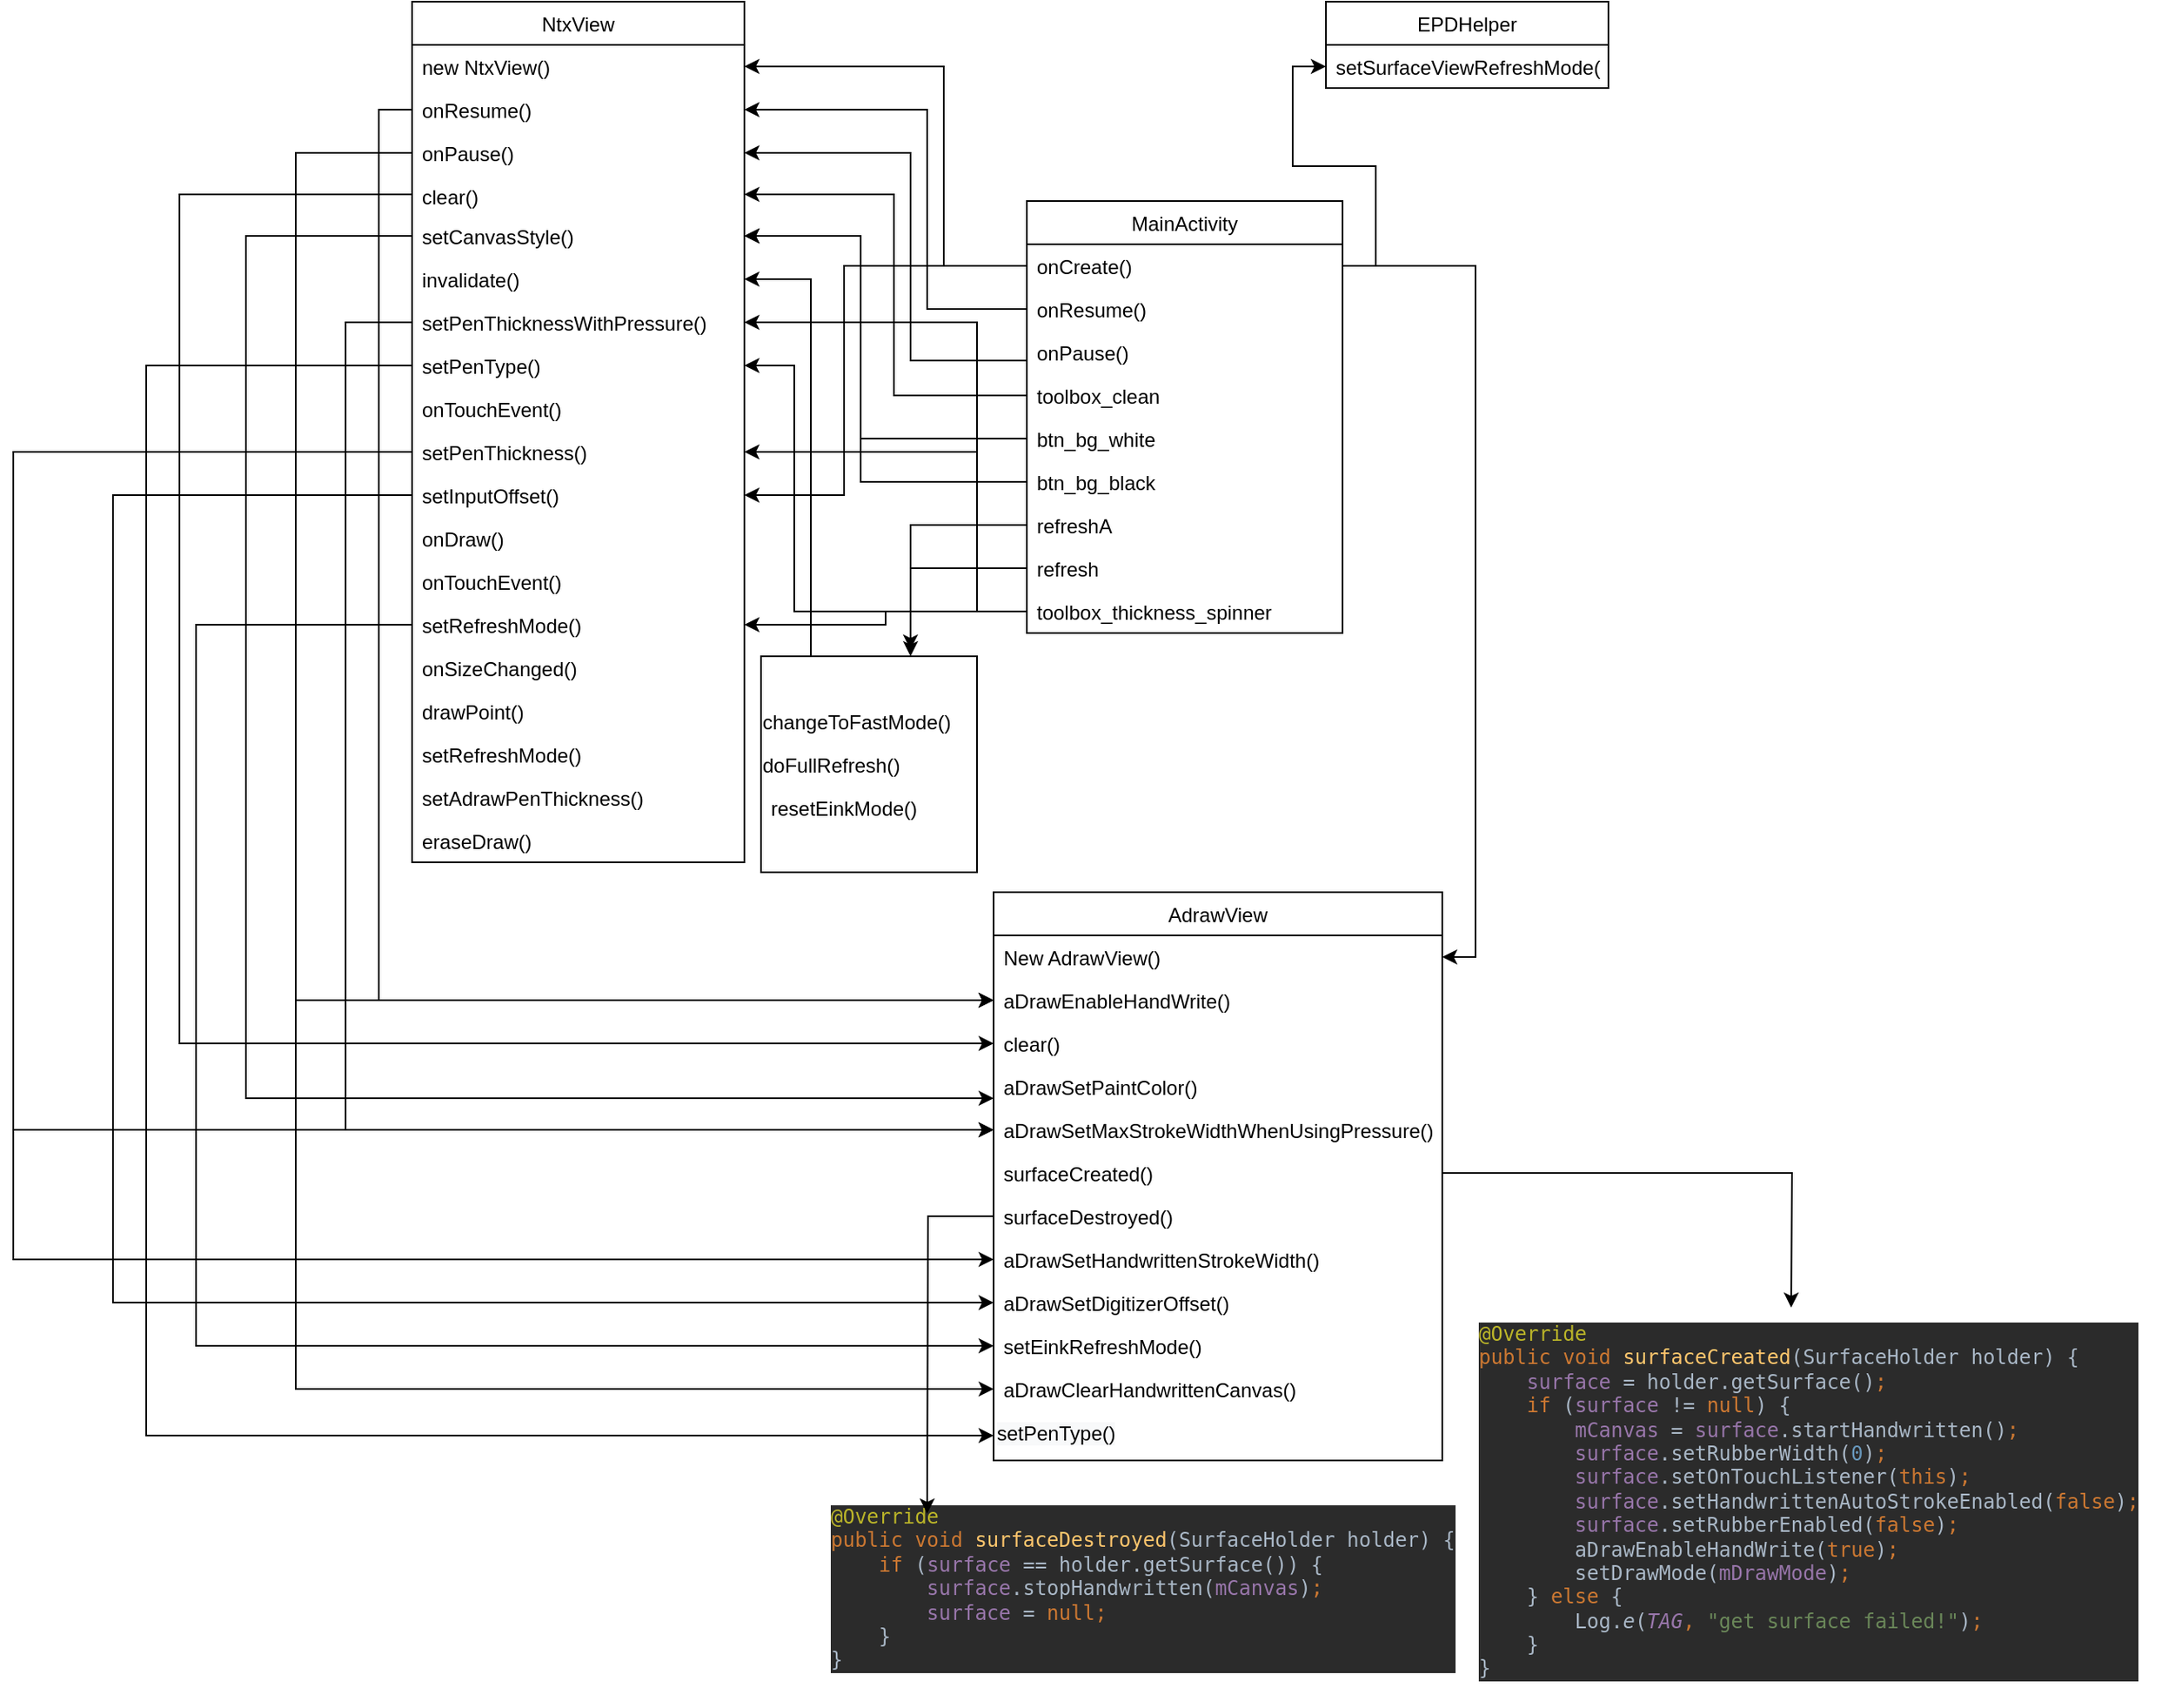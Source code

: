 <mxfile version="13.5.7" type="github">
  <diagram id="ZHRWR_MGgW2aG5GeDrdy" name="Page-1">
    <mxGraphModel dx="2184" dy="807" grid="1" gridSize="10" guides="1" tooltips="1" connect="1" arrows="1" fold="1" page="1" pageScale="1" pageWidth="827" pageHeight="1169" math="0" shadow="0">
      <root>
        <mxCell id="0" />
        <mxCell id="1" parent="0" />
        <mxCell id="frWZuWGFdP0lw19Dj3BN-18" style="edgeStyle=orthogonalEdgeStyle;rounded=0;orthogonalLoop=1;jettySize=auto;html=1;exitX=1;exitY=0.5;exitDx=0;exitDy=0;entryX=0;entryY=0.5;entryDx=0;entryDy=0;" parent="1" source="frWZuWGFdP0lw19Dj3BN-2" target="frWZuWGFdP0lw19Dj3BN-14" edge="1">
          <mxGeometry relative="1" as="geometry" />
        </mxCell>
        <mxCell id="frWZuWGFdP0lw19Dj3BN-24" style="edgeStyle=orthogonalEdgeStyle;rounded=0;orthogonalLoop=1;jettySize=auto;html=1;exitX=0;exitY=0.5;exitDx=0;exitDy=0;" parent="1" source="frWZuWGFdP0lw19Dj3BN-11" target="frWZuWGFdP0lw19Dj3BN-7" edge="1">
          <mxGeometry relative="1" as="geometry" />
        </mxCell>
        <mxCell id="frWZuWGFdP0lw19Dj3BN-44" style="edgeStyle=orthogonalEdgeStyle;rounded=0;orthogonalLoop=1;jettySize=auto;html=1;exitX=0;exitY=0.5;exitDx=0;exitDy=0;entryX=1;entryY=0.5;entryDx=0;entryDy=0;" parent="1" source="frWZuWGFdP0lw19Dj3BN-2" target="frWZuWGFdP0lw19Dj3BN-41" edge="1">
          <mxGeometry relative="1" as="geometry">
            <mxPoint x="340" y="250" as="targetPoint" />
            <Array as="points">
              <mxPoint x="360" y="359" />
              <mxPoint x="360" y="239" />
            </Array>
          </mxGeometry>
        </mxCell>
        <mxCell id="frWZuWGFdP0lw19Dj3BN-46" style="edgeStyle=orthogonalEdgeStyle;rounded=0;orthogonalLoop=1;jettySize=auto;html=1;exitX=0;exitY=0.5;exitDx=0;exitDy=0;entryX=1;entryY=0.5;entryDx=0;entryDy=0;" parent="1" source="frWZuWGFdP0lw19Dj3BN-49" target="frWZuWGFdP0lw19Dj3BN-40" edge="1">
          <mxGeometry relative="1" as="geometry">
            <mxPoint x="360" y="442" as="sourcePoint" />
            <Array as="points">
              <mxPoint x="410" y="416" />
              <mxPoint x="340" y="416" />
              <mxPoint x="340" y="291" />
            </Array>
          </mxGeometry>
        </mxCell>
        <mxCell id="frWZuWGFdP0lw19Dj3BN-51" style="edgeStyle=orthogonalEdgeStyle;rounded=0;orthogonalLoop=1;jettySize=auto;html=1;entryX=1;entryY=0.5;entryDx=0;entryDy=0;" parent="1" source="frWZuWGFdP0lw19Dj3BN-48" target="frWZuWGFdP0lw19Dj3BN-11" edge="1">
          <mxGeometry relative="1" as="geometry">
            <Array as="points">
              <mxPoint x="350" y="385" />
              <mxPoint x="350" y="265" />
            </Array>
          </mxGeometry>
        </mxCell>
        <mxCell id="frWZuWGFdP0lw19Dj3BN-60" value="changeToFastMode()" style="text;strokeColor=none;fillColor=none;align=left;verticalAlign=top;spacingLeft=4;spacingRight=4;overflow=hidden;rotatable=0;points=[[0,0.5],[1,0.5]];portConstraint=eastwest;" parent="1" vertex="1">
          <mxGeometry x="245" y="620" width="140" height="26" as="geometry" />
        </mxCell>
        <mxCell id="frWZuWGFdP0lw19Dj3BN-1" value="MainActivity" style="swimlane;fontStyle=0;childLayout=stackLayout;horizontal=1;startSize=26;fillColor=none;horizontalStack=0;resizeParent=1;resizeParentMax=0;resizeLast=0;collapsible=1;marginBottom=0;" parent="1" vertex="1">
          <mxGeometry x="410" y="320" width="190" height="260" as="geometry" />
        </mxCell>
        <mxCell id="frWZuWGFdP0lw19Dj3BN-2" value="onCreate()" style="text;strokeColor=none;fillColor=none;align=left;verticalAlign=top;spacingLeft=4;spacingRight=4;overflow=hidden;rotatable=0;points=[[0,0.5],[1,0.5]];portConstraint=eastwest;" parent="frWZuWGFdP0lw19Dj3BN-1" vertex="1">
          <mxGeometry y="26" width="190" height="26" as="geometry" />
        </mxCell>
        <mxCell id="frWZuWGFdP0lw19Dj3BN-48" value="onResume()" style="text;strokeColor=none;fillColor=none;align=left;verticalAlign=top;spacingLeft=4;spacingRight=4;overflow=hidden;rotatable=0;points=[[0,0.5],[1,0.5]];portConstraint=eastwest;" parent="frWZuWGFdP0lw19Dj3BN-1" vertex="1">
          <mxGeometry y="52" width="190" height="26" as="geometry" />
        </mxCell>
        <mxCell id="frWZuWGFdP0lw19Dj3BN-49" value="onPause()" style="text;strokeColor=none;fillColor=none;align=left;verticalAlign=top;spacingLeft=4;spacingRight=4;overflow=hidden;rotatable=0;points=[[0,0.5],[1,0.5]];portConstraint=eastwest;" parent="frWZuWGFdP0lw19Dj3BN-1" vertex="1">
          <mxGeometry y="78" width="190" height="26" as="geometry" />
        </mxCell>
        <mxCell id="frWZuWGFdP0lw19Dj3BN-50" value="toolbox_clean" style="text;strokeColor=none;fillColor=none;align=left;verticalAlign=top;spacingLeft=4;spacingRight=4;overflow=hidden;rotatable=0;points=[[0,0.5],[1,0.5]];portConstraint=eastwest;" parent="frWZuWGFdP0lw19Dj3BN-1" vertex="1">
          <mxGeometry y="104" width="190" height="26" as="geometry" />
        </mxCell>
        <mxCell id="frWZuWGFdP0lw19Dj3BN-55" value="btn_bg_white" style="text;strokeColor=none;fillColor=none;align=left;verticalAlign=top;spacingLeft=4;spacingRight=4;overflow=hidden;rotatable=0;points=[[0,0.5],[1,0.5]];portConstraint=eastwest;" parent="frWZuWGFdP0lw19Dj3BN-1" vertex="1">
          <mxGeometry y="130" width="190" height="26" as="geometry" />
        </mxCell>
        <mxCell id="frWZuWGFdP0lw19Dj3BN-43" value="btn_bg_black" style="text;strokeColor=none;fillColor=none;align=left;verticalAlign=top;spacingLeft=4;spacingRight=4;overflow=hidden;rotatable=0;points=[[0,0.5],[1,0.5]];portConstraint=eastwest;" parent="frWZuWGFdP0lw19Dj3BN-1" vertex="1">
          <mxGeometry y="156" width="190" height="26" as="geometry" />
        </mxCell>
        <mxCell id="frWZuWGFdP0lw19Dj3BN-56" value="refreshA" style="text;strokeColor=none;fillColor=none;align=left;verticalAlign=top;spacingLeft=4;spacingRight=4;overflow=hidden;rotatable=0;points=[[0,0.5],[1,0.5]];portConstraint=eastwest;" parent="frWZuWGFdP0lw19Dj3BN-1" vertex="1">
          <mxGeometry y="182" width="190" height="26" as="geometry" />
        </mxCell>
        <mxCell id="frWZuWGFdP0lw19Dj3BN-59" value="refresh" style="text;strokeColor=none;fillColor=none;align=left;verticalAlign=top;spacingLeft=4;spacingRight=4;overflow=hidden;rotatable=0;points=[[0,0.5],[1,0.5]];portConstraint=eastwest;" parent="frWZuWGFdP0lw19Dj3BN-1" vertex="1">
          <mxGeometry y="208" width="190" height="26" as="geometry" />
        </mxCell>
        <mxCell id="frWZuWGFdP0lw19Dj3BN-94" value="toolbox_thickness_spinner" style="text;strokeColor=none;fillColor=none;align=left;verticalAlign=top;spacingLeft=4;spacingRight=4;overflow=hidden;rotatable=0;points=[[0,0.5],[1,0.5]];portConstraint=eastwest;" parent="frWZuWGFdP0lw19Dj3BN-1" vertex="1">
          <mxGeometry y="234" width="190" height="26" as="geometry" />
        </mxCell>
        <mxCell id="frWZuWGFdP0lw19Dj3BN-13" value="EPDHelper" style="swimlane;fontStyle=0;childLayout=stackLayout;horizontal=1;startSize=26;fillColor=none;horizontalStack=0;resizeParent=1;resizeParentMax=0;resizeLast=0;collapsible=1;marginBottom=0;" parent="1" vertex="1">
          <mxGeometry x="590" y="200" width="170" height="52" as="geometry" />
        </mxCell>
        <mxCell id="frWZuWGFdP0lw19Dj3BN-14" value="setSurfaceViewRefreshMode()" style="text;strokeColor=none;fillColor=none;align=left;verticalAlign=top;spacingLeft=4;spacingRight=4;overflow=hidden;rotatable=0;points=[[0,0.5],[1,0.5]];portConstraint=eastwest;" parent="frWZuWGFdP0lw19Dj3BN-13" vertex="1">
          <mxGeometry y="26" width="170" height="26" as="geometry" />
        </mxCell>
        <mxCell id="frWZuWGFdP0lw19Dj3BN-64" style="edgeStyle=orthogonalEdgeStyle;rounded=0;orthogonalLoop=1;jettySize=auto;html=1;entryX=1;entryY=0.5;entryDx=0;entryDy=0;" parent="1" source="frWZuWGFdP0lw19Dj3BN-50" target="frWZuWGFdP0lw19Dj3BN-45" edge="1">
          <mxGeometry relative="1" as="geometry">
            <Array as="points">
              <mxPoint x="330" y="437" />
              <mxPoint x="330" y="316" />
            </Array>
          </mxGeometry>
        </mxCell>
        <mxCell id="frWZuWGFdP0lw19Dj3BN-65" style="edgeStyle=orthogonalEdgeStyle;rounded=0;orthogonalLoop=1;jettySize=auto;html=1;entryX=1;entryY=0.5;entryDx=0;entryDy=0;" parent="1" source="frWZuWGFdP0lw19Dj3BN-55" target="frWZuWGFdP0lw19Dj3BN-42" edge="1">
          <mxGeometry relative="1" as="geometry">
            <Array as="points">
              <mxPoint x="310" y="463" />
              <mxPoint x="310" y="341" />
            </Array>
          </mxGeometry>
        </mxCell>
        <mxCell id="frWZuWGFdP0lw19Dj3BN-67" style="edgeStyle=orthogonalEdgeStyle;rounded=0;orthogonalLoop=1;jettySize=auto;html=1;entryX=1;entryY=0.5;entryDx=0;entryDy=0;" parent="1" source="frWZuWGFdP0lw19Dj3BN-43" target="frWZuWGFdP0lw19Dj3BN-42" edge="1">
          <mxGeometry relative="1" as="geometry">
            <Array as="points">
              <mxPoint x="310" y="489" />
              <mxPoint x="310" y="341" />
            </Array>
          </mxGeometry>
        </mxCell>
        <mxCell id="frWZuWGFdP0lw19Dj3BN-5" value="AdrawView" style="swimlane;fontStyle=0;childLayout=stackLayout;horizontal=1;startSize=26;fillColor=none;horizontalStack=0;resizeParent=1;resizeParentMax=0;resizeLast=0;collapsible=1;marginBottom=0;" parent="1" vertex="1">
          <mxGeometry x="390" y="736" width="270" height="342" as="geometry" />
        </mxCell>
        <mxCell id="frWZuWGFdP0lw19Dj3BN-6" value="New AdrawView()" style="text;strokeColor=none;fillColor=none;align=left;verticalAlign=top;spacingLeft=4;spacingRight=4;overflow=hidden;rotatable=0;points=[[0,0.5],[1,0.5]];portConstraint=eastwest;" parent="frWZuWGFdP0lw19Dj3BN-5" vertex="1">
          <mxGeometry y="26" width="270" height="26" as="geometry" />
        </mxCell>
        <mxCell id="frWZuWGFdP0lw19Dj3BN-7" value="aDrawEnableHandWrite()" style="text;strokeColor=none;fillColor=none;align=left;verticalAlign=top;spacingLeft=4;spacingRight=4;overflow=hidden;rotatable=0;points=[[0,0.5],[1,0.5]];portConstraint=eastwest;" parent="frWZuWGFdP0lw19Dj3BN-5" vertex="1">
          <mxGeometry y="52" width="270" height="26" as="geometry" />
        </mxCell>
        <mxCell id="frWZuWGFdP0lw19Dj3BN-53" value="clear()" style="text;strokeColor=none;fillColor=none;align=left;verticalAlign=top;spacingLeft=4;spacingRight=4;overflow=hidden;rotatable=0;points=[[0,0.5],[1,0.5]];portConstraint=eastwest;" parent="frWZuWGFdP0lw19Dj3BN-5" vertex="1">
          <mxGeometry y="78" width="270" height="26" as="geometry" />
        </mxCell>
        <mxCell id="frWZuWGFdP0lw19Dj3BN-57" value="aDrawSetPaintColor()" style="text;strokeColor=none;fillColor=none;align=left;verticalAlign=top;spacingLeft=4;spacingRight=4;overflow=hidden;rotatable=0;points=[[0,0.5],[1,0.5]];portConstraint=eastwest;" parent="frWZuWGFdP0lw19Dj3BN-5" vertex="1">
          <mxGeometry y="104" width="270" height="26" as="geometry" />
        </mxCell>
        <mxCell id="frWZuWGFdP0lw19Dj3BN-73" value="aDrawSetMaxStrokeWidthWhenUsingPressure()" style="text;strokeColor=none;fillColor=none;align=left;verticalAlign=top;spacingLeft=4;spacingRight=4;overflow=hidden;rotatable=0;points=[[0,0.5],[1,0.5]];portConstraint=eastwest;" parent="frWZuWGFdP0lw19Dj3BN-5" vertex="1">
          <mxGeometry y="130" width="270" height="26" as="geometry" />
        </mxCell>
        <mxCell id="frWZuWGFdP0lw19Dj3BN-97" value="surfaceCreated()" style="text;strokeColor=none;fillColor=none;align=left;verticalAlign=top;spacingLeft=4;spacingRight=4;overflow=hidden;rotatable=0;points=[[0,0.5],[1,0.5]];portConstraint=eastwest;" parent="frWZuWGFdP0lw19Dj3BN-5" vertex="1">
          <mxGeometry y="156" width="270" height="26" as="geometry" />
        </mxCell>
        <mxCell id="frWZuWGFdP0lw19Dj3BN-96" value="surfaceDestroyed()" style="text;strokeColor=none;fillColor=none;align=left;verticalAlign=top;spacingLeft=4;spacingRight=4;overflow=hidden;rotatable=0;points=[[0,0.5],[1,0.5]];portConstraint=eastwest;" parent="frWZuWGFdP0lw19Dj3BN-5" vertex="1">
          <mxGeometry y="182" width="270" height="26" as="geometry" />
        </mxCell>
        <mxCell id="frWZuWGFdP0lw19Dj3BN-93" value="aDrawSetHandwrittenStrokeWidth()" style="text;strokeColor=none;fillColor=none;align=left;verticalAlign=top;spacingLeft=4;spacingRight=4;overflow=hidden;rotatable=0;points=[[0,0.5],[1,0.5]];portConstraint=eastwest;" parent="frWZuWGFdP0lw19Dj3BN-5" vertex="1">
          <mxGeometry y="208" width="270" height="26" as="geometry" />
        </mxCell>
        <mxCell id="frWZuWGFdP0lw19Dj3BN-123" value="aDrawSetDigitizerOffset()" style="text;strokeColor=none;fillColor=none;align=left;verticalAlign=top;spacingLeft=4;spacingRight=4;overflow=hidden;rotatable=0;points=[[0,0.5],[1,0.5]];portConstraint=eastwest;" parent="frWZuWGFdP0lw19Dj3BN-5" vertex="1">
          <mxGeometry y="234" width="270" height="26" as="geometry" />
        </mxCell>
        <mxCell id="frWZuWGFdP0lw19Dj3BN-116" value="setEinkRefreshMode()" style="text;strokeColor=none;fillColor=none;align=left;verticalAlign=top;spacingLeft=4;spacingRight=4;overflow=hidden;rotatable=0;points=[[0,0.5],[1,0.5]];portConstraint=eastwest;" parent="frWZuWGFdP0lw19Dj3BN-5" vertex="1">
          <mxGeometry y="260" width="270" height="26" as="geometry" />
        </mxCell>
        <mxCell id="frWZuWGFdP0lw19Dj3BN-122" value="aDrawClearHandwrittenCanvas()" style="text;strokeColor=none;fillColor=none;align=left;verticalAlign=top;spacingLeft=4;spacingRight=4;overflow=hidden;rotatable=0;points=[[0,0.5],[1,0.5]];portConstraint=eastwest;" parent="frWZuWGFdP0lw19Dj3BN-5" vertex="1">
          <mxGeometry y="286" width="270" height="26" as="geometry" />
        </mxCell>
        <mxCell id="frWZuWGFdP0lw19Dj3BN-141" value="&lt;meta charset=&quot;utf-8&quot;&gt;&lt;span style=&quot;color: rgb(0, 0, 0); font-family: helvetica; font-size: 12px; font-style: normal; font-weight: 400; letter-spacing: normal; text-align: left; text-indent: 0px; text-transform: none; word-spacing: 0px; background-color: rgb(248, 249, 250); display: inline; float: none;&quot;&gt;setPenType()&lt;/span&gt;" style="text;whiteSpace=wrap;html=1;" parent="frWZuWGFdP0lw19Dj3BN-5" vertex="1">
          <mxGeometry y="312" width="270" height="30" as="geometry" />
        </mxCell>
        <mxCell id="frWZuWGFdP0lw19Dj3BN-133" style="edgeStyle=orthogonalEdgeStyle;rounded=0;orthogonalLoop=1;jettySize=auto;html=1;entryX=1;entryY=0.5;entryDx=0;entryDy=0;" parent="1" source="frWZuWGFdP0lw19Dj3BN-82" target="frWZuWGFdP0lw19Dj3BN-77" edge="1">
          <mxGeometry relative="1" as="geometry">
            <Array as="points">
              <mxPoint x="280" y="367" />
            </Array>
          </mxGeometry>
        </mxCell>
        <mxCell id="frWZuWGFdP0lw19Dj3BN-82" value="" style="whiteSpace=wrap;html=1;aspect=fixed;fillColor=none;gradientColor=none;align=left;" parent="1" vertex="1">
          <mxGeometry x="250" y="594" width="130" height="130" as="geometry" />
        </mxCell>
        <mxCell id="frWZuWGFdP0lw19Dj3BN-78" value="doFullRefresh()" style="text;strokeColor=none;fillColor=none;align=left;verticalAlign=top;spacingLeft=4;spacingRight=4;overflow=hidden;rotatable=0;points=[[0,0.5],[1,0.5]];portConstraint=eastwest;" parent="1" vertex="1">
          <mxGeometry x="245" y="646" width="190" height="26" as="geometry" />
        </mxCell>
        <mxCell id="frWZuWGFdP0lw19Dj3BN-76" value="resetEinkMode()" style="text;strokeColor=none;fillColor=none;align=left;verticalAlign=top;spacingLeft=4;spacingRight=4;overflow=hidden;rotatable=0;points=[[0,0.5],[1,0.5]];portConstraint=eastwest;" parent="1" vertex="1">
          <mxGeometry x="250" y="672" width="190" height="26" as="geometry" />
        </mxCell>
        <mxCell id="frWZuWGFdP0lw19Dj3BN-83" style="edgeStyle=orthogonalEdgeStyle;rounded=0;orthogonalLoop=1;jettySize=auto;html=1;" parent="1" source="frWZuWGFdP0lw19Dj3BN-56" target="frWZuWGFdP0lw19Dj3BN-82" edge="1">
          <mxGeometry relative="1" as="geometry">
            <Array as="points">
              <mxPoint x="340" y="515" />
            </Array>
          </mxGeometry>
        </mxCell>
        <mxCell id="frWZuWGFdP0lw19Dj3BN-98" style="edgeStyle=orthogonalEdgeStyle;rounded=0;orthogonalLoop=1;jettySize=auto;html=1;" parent="1" source="frWZuWGFdP0lw19Dj3BN-75" target="frWZuWGFdP0lw19Dj3BN-73" edge="1">
          <mxGeometry relative="1" as="geometry">
            <Array as="points">
              <mxPoint y="393" />
              <mxPoint y="879" />
            </Array>
          </mxGeometry>
        </mxCell>
        <mxCell id="frWZuWGFdP0lw19Dj3BN-102" style="edgeStyle=orthogonalEdgeStyle;rounded=0;orthogonalLoop=1;jettySize=auto;html=1;" parent="1" source="frWZuWGFdP0lw19Dj3BN-97" edge="1">
          <mxGeometry relative="1" as="geometry">
            <mxPoint x="870" y="986" as="targetPoint" />
          </mxGeometry>
        </mxCell>
        <mxCell id="frWZuWGFdP0lw19Dj3BN-9" value="NtxView" style="swimlane;fontStyle=0;childLayout=stackLayout;horizontal=1;startSize=26;fillColor=none;horizontalStack=0;resizeParent=1;resizeParentMax=0;resizeLast=0;collapsible=1;marginBottom=0;" parent="1" vertex="1">
          <mxGeometry x="40" y="200" width="200" height="518" as="geometry" />
        </mxCell>
        <mxCell id="frWZuWGFdP0lw19Dj3BN-41" value="new NtxView()" style="text;strokeColor=none;fillColor=none;align=left;verticalAlign=top;spacingLeft=4;spacingRight=4;overflow=hidden;rotatable=0;points=[[0,0.5],[1,0.5]];portConstraint=eastwest;" parent="frWZuWGFdP0lw19Dj3BN-9" vertex="1">
          <mxGeometry y="26" width="200" height="26" as="geometry" />
        </mxCell>
        <mxCell id="frWZuWGFdP0lw19Dj3BN-11" value="onResume()" style="text;strokeColor=none;fillColor=none;align=left;verticalAlign=top;spacingLeft=4;spacingRight=4;overflow=hidden;rotatable=0;points=[[0,0.5],[1,0.5]];portConstraint=eastwest;" parent="frWZuWGFdP0lw19Dj3BN-9" vertex="1">
          <mxGeometry y="52" width="200" height="26" as="geometry" />
        </mxCell>
        <mxCell id="frWZuWGFdP0lw19Dj3BN-40" value="onPause()" style="text;strokeColor=none;fillColor=none;align=left;verticalAlign=top;spacingLeft=4;spacingRight=4;overflow=hidden;rotatable=0;points=[[0,0.5],[1,0.5]];portConstraint=eastwest;" parent="frWZuWGFdP0lw19Dj3BN-9" vertex="1">
          <mxGeometry y="78" width="200" height="26" as="geometry" />
        </mxCell>
        <mxCell id="frWZuWGFdP0lw19Dj3BN-45" value="clear()" style="text;strokeColor=none;fillColor=none;align=left;verticalAlign=top;spacingLeft=4;spacingRight=4;overflow=hidden;rotatable=0;points=[[0,0.5],[1,0.5]];portConstraint=eastwest;" parent="frWZuWGFdP0lw19Dj3BN-9" vertex="1">
          <mxGeometry y="104" width="200" height="24" as="geometry" />
        </mxCell>
        <mxCell id="frWZuWGFdP0lw19Dj3BN-42" value="setCanvasStyle()" style="text;strokeColor=none;fillColor=none;align=left;verticalAlign=top;spacingLeft=4;spacingRight=4;overflow=hidden;rotatable=0;points=[[0,0.5],[1,0.5]];portConstraint=eastwest;" parent="frWZuWGFdP0lw19Dj3BN-9" vertex="1">
          <mxGeometry y="128" width="200" height="26" as="geometry" />
        </mxCell>
        <mxCell id="frWZuWGFdP0lw19Dj3BN-77" value="invalidate()" style="text;strokeColor=none;fillColor=none;align=left;verticalAlign=top;spacingLeft=4;spacingRight=4;overflow=hidden;rotatable=0;points=[[0,0.5],[1,0.5]];portConstraint=eastwest;" parent="frWZuWGFdP0lw19Dj3BN-9" vertex="1">
          <mxGeometry y="154" width="200" height="26" as="geometry" />
        </mxCell>
        <mxCell id="frWZuWGFdP0lw19Dj3BN-75" value="setPenThicknessWithPressure()" style="text;strokeColor=none;fillColor=none;align=left;verticalAlign=top;spacingLeft=4;spacingRight=4;overflow=hidden;rotatable=0;points=[[0,0.5],[1,0.5]];portConstraint=eastwest;" parent="frWZuWGFdP0lw19Dj3BN-9" vertex="1">
          <mxGeometry y="180" width="200" height="26" as="geometry" />
        </mxCell>
        <mxCell id="frWZuWGFdP0lw19Dj3BN-95" value="setPenType()" style="text;strokeColor=none;fillColor=none;align=left;verticalAlign=top;spacingLeft=4;spacingRight=4;overflow=hidden;rotatable=0;points=[[0,0.5],[1,0.5]];portConstraint=eastwest;" parent="frWZuWGFdP0lw19Dj3BN-9" vertex="1">
          <mxGeometry y="206" width="200" height="26" as="geometry" />
        </mxCell>
        <mxCell id="frWZuWGFdP0lw19Dj3BN-91" value="onTouchEvent()" style="text;strokeColor=none;fillColor=none;align=left;verticalAlign=top;spacingLeft=4;spacingRight=4;overflow=hidden;rotatable=0;points=[[0,0.5],[1,0.5]];portConstraint=eastwest;" parent="frWZuWGFdP0lw19Dj3BN-9" vertex="1">
          <mxGeometry y="232" width="200" height="26" as="geometry" />
        </mxCell>
        <mxCell id="frWZuWGFdP0lw19Dj3BN-90" value="setPenThickness()" style="text;strokeColor=none;fillColor=none;align=left;verticalAlign=top;spacingLeft=4;spacingRight=4;overflow=hidden;rotatable=0;points=[[0,0.5],[1,0.5]];portConstraint=eastwest;" parent="frWZuWGFdP0lw19Dj3BN-9" vertex="1">
          <mxGeometry y="258" width="200" height="26" as="geometry" />
        </mxCell>
        <mxCell id="frWZuWGFdP0lw19Dj3BN-117" value="setInputOffset()" style="text;strokeColor=none;fillColor=none;align=left;verticalAlign=top;spacingLeft=4;spacingRight=4;overflow=hidden;rotatable=0;points=[[0,0.5],[1,0.5]];portConstraint=eastwest;" parent="frWZuWGFdP0lw19Dj3BN-9" vertex="1">
          <mxGeometry y="284" width="200" height="26" as="geometry" />
        </mxCell>
        <mxCell id="frWZuWGFdP0lw19Dj3BN-125" value="onDraw()" style="text;strokeColor=none;fillColor=none;align=left;verticalAlign=top;spacingLeft=4;spacingRight=4;overflow=hidden;rotatable=0;points=[[0,0.5],[1,0.5]];portConstraint=eastwest;" parent="frWZuWGFdP0lw19Dj3BN-9" vertex="1">
          <mxGeometry y="310" width="200" height="26" as="geometry" />
        </mxCell>
        <mxCell id="frWZuWGFdP0lw19Dj3BN-115" value="onTouchEvent()" style="text;strokeColor=none;fillColor=none;align=left;verticalAlign=top;spacingLeft=4;spacingRight=4;overflow=hidden;rotatable=0;points=[[0,0.5],[1,0.5]];portConstraint=eastwest;" parent="frWZuWGFdP0lw19Dj3BN-9" vertex="1">
          <mxGeometry y="336" width="200" height="26" as="geometry" />
        </mxCell>
        <mxCell id="frWZuWGFdP0lw19Dj3BN-114" value="setRefreshMode()" style="text;strokeColor=none;fillColor=none;align=left;verticalAlign=top;spacingLeft=4;spacingRight=4;overflow=hidden;rotatable=0;points=[[0,0.5],[1,0.5]];portConstraint=eastwest;" parent="frWZuWGFdP0lw19Dj3BN-9" vertex="1">
          <mxGeometry y="362" width="200" height="26" as="geometry" />
        </mxCell>
        <mxCell id="frWZuWGFdP0lw19Dj3BN-89" value="onSizeChanged()" style="text;strokeColor=none;fillColor=none;align=left;verticalAlign=top;spacingLeft=4;spacingRight=4;overflow=hidden;rotatable=0;points=[[0,0.5],[1,0.5]];portConstraint=eastwest;" parent="frWZuWGFdP0lw19Dj3BN-9" vertex="1">
          <mxGeometry y="388" width="200" height="26" as="geometry" />
        </mxCell>
        <mxCell id="frWZuWGFdP0lw19Dj3BN-118" value="drawPoint()" style="text;strokeColor=none;fillColor=none;align=left;verticalAlign=top;spacingLeft=4;spacingRight=4;overflow=hidden;rotatable=0;points=[[0,0.5],[1,0.5]];portConstraint=eastwest;" parent="frWZuWGFdP0lw19Dj3BN-9" vertex="1">
          <mxGeometry y="414" width="200" height="26" as="geometry" />
        </mxCell>
        <mxCell id="frWZuWGFdP0lw19Dj3BN-120" value="setRefreshMode()" style="text;strokeColor=none;fillColor=none;align=left;verticalAlign=top;spacingLeft=4;spacingRight=4;overflow=hidden;rotatable=0;points=[[0,0.5],[1,0.5]];portConstraint=eastwest;" parent="frWZuWGFdP0lw19Dj3BN-9" vertex="1">
          <mxGeometry y="440" width="200" height="26" as="geometry" />
        </mxCell>
        <mxCell id="frWZuWGFdP0lw19Dj3BN-119" value="setAdrawPenThickness()" style="text;strokeColor=none;fillColor=none;align=left;verticalAlign=top;spacingLeft=4;spacingRight=4;overflow=hidden;rotatable=0;points=[[0,0.5],[1,0.5]];portConstraint=eastwest;" parent="frWZuWGFdP0lw19Dj3BN-9" vertex="1">
          <mxGeometry y="466" width="200" height="26" as="geometry" />
        </mxCell>
        <mxCell id="frWZuWGFdP0lw19Dj3BN-121" value="eraseDraw()" style="text;strokeColor=none;fillColor=none;align=left;verticalAlign=top;spacingLeft=4;spacingRight=4;overflow=hidden;rotatable=0;points=[[0,0.5],[1,0.5]];portConstraint=eastwest;" parent="frWZuWGFdP0lw19Dj3BN-9" vertex="1">
          <mxGeometry y="492" width="200" height="26" as="geometry" />
        </mxCell>
        <mxCell id="frWZuWGFdP0lw19Dj3BN-103" value="&lt;pre style=&quot;background-color: #2b2b2b ; color: #a9b7c6 ; font-family: &amp;quot;dejavu sans mono&amp;quot; ; font-size: 9.0pt&quot;&gt;&lt;span style=&quot;color: #bbb529&quot;&gt;@Override&lt;br&gt;&lt;/span&gt;&lt;span style=&quot;color: #cc7832&quot;&gt;public void &lt;/span&gt;&lt;span style=&quot;color: #ffc66d&quot;&gt;surfaceDestroyed&lt;/span&gt;(SurfaceHolder holder) {&lt;br&gt;    &lt;span style=&quot;color: #cc7832&quot;&gt;if &lt;/span&gt;(&lt;span style=&quot;color: #9876aa&quot;&gt;surface &lt;/span&gt;== holder.getSurface()) {&lt;br&gt;        &lt;span style=&quot;color: #9876aa&quot;&gt;surface&lt;/span&gt;.stopHandwritten(&lt;span style=&quot;color: #9876aa&quot;&gt;mCanvas&lt;/span&gt;)&lt;span style=&quot;color: #cc7832&quot;&gt;;&lt;br&gt;&lt;/span&gt;&lt;span style=&quot;color: #cc7832&quot;&gt;        &lt;/span&gt;&lt;span style=&quot;color: #9876aa&quot;&gt;surface &lt;/span&gt;= &lt;span style=&quot;color: #cc7832&quot;&gt;null;&lt;br&gt;&lt;/span&gt;&lt;span style=&quot;color: #cc7832&quot;&gt;    &lt;/span&gt;}&lt;br&gt;}&lt;/pre&gt;" style="text;whiteSpace=wrap;html=1;" parent="1" vertex="1">
          <mxGeometry x="290" y="1086" width="400" height="140" as="geometry" />
        </mxCell>
        <mxCell id="frWZuWGFdP0lw19Dj3BN-104" value="&lt;pre style=&quot;background-color: #2b2b2b ; color: #a9b7c6 ; font-family: &amp;quot;dejavu sans mono&amp;quot; ; font-size: 9.0pt&quot;&gt;&lt;span style=&quot;color: #bbb529&quot;&gt;@Override&lt;br&gt;&lt;/span&gt;&lt;span style=&quot;color: #cc7832&quot;&gt;public void &lt;/span&gt;&lt;span style=&quot;color: #ffc66d&quot;&gt;surfaceCreated&lt;/span&gt;(SurfaceHolder holder) {&lt;br&gt;    &lt;span style=&quot;color: #9876aa&quot;&gt;surface &lt;/span&gt;= holder.getSurface()&lt;span style=&quot;color: #cc7832&quot;&gt;;&lt;br&gt;&lt;/span&gt;&lt;span style=&quot;color: #cc7832&quot;&gt;    if &lt;/span&gt;(&lt;span style=&quot;color: #9876aa&quot;&gt;surface &lt;/span&gt;!= &lt;span style=&quot;color: #cc7832&quot;&gt;null&lt;/span&gt;) {&lt;br&gt;        &lt;span style=&quot;color: #9876aa&quot;&gt;mCanvas &lt;/span&gt;= &lt;span style=&quot;color: #9876aa&quot;&gt;surface&lt;/span&gt;.startHandwritten()&lt;span style=&quot;color: #cc7832&quot;&gt;;&lt;br&gt;&lt;/span&gt;&lt;span style=&quot;color: #cc7832&quot;&gt;        &lt;/span&gt;&lt;span style=&quot;color: #9876aa&quot;&gt;surface&lt;/span&gt;.setRubberWidth(&lt;span style=&quot;color: #6897bb&quot;&gt;0&lt;/span&gt;)&lt;span style=&quot;color: #cc7832&quot;&gt;;&lt;br&gt;&lt;/span&gt;&lt;span style=&quot;color: #cc7832&quot;&gt;        &lt;/span&gt;&lt;span style=&quot;color: #9876aa&quot;&gt;surface&lt;/span&gt;.setOnTouchListener(&lt;span style=&quot;color: #cc7832&quot;&gt;this&lt;/span&gt;)&lt;span style=&quot;color: #cc7832&quot;&gt;;&lt;br&gt;&lt;/span&gt;&lt;span style=&quot;color: #cc7832&quot;&gt;        &lt;/span&gt;&lt;span style=&quot;color: #9876aa&quot;&gt;surface&lt;/span&gt;.setHandwrittenAutoStrokeEnabled(&lt;span style=&quot;color: #cc7832&quot;&gt;false&lt;/span&gt;)&lt;span style=&quot;color: #cc7832&quot;&gt;;&lt;br&gt;&lt;/span&gt;&lt;span style=&quot;color: #cc7832&quot;&gt;        &lt;/span&gt;&lt;span style=&quot;color: #9876aa&quot;&gt;surface&lt;/span&gt;.setRubberEnabled(&lt;span style=&quot;color: #cc7832&quot;&gt;false&lt;/span&gt;)&lt;span style=&quot;color: #cc7832&quot;&gt;;&lt;br&gt;&lt;/span&gt;&lt;span style=&quot;color: #cc7832&quot;&gt;        &lt;/span&gt;aDrawEnableHandWrite(&lt;span style=&quot;color: #cc7832&quot;&gt;true&lt;/span&gt;)&lt;span style=&quot;color: #cc7832&quot;&gt;;&lt;br&gt;&lt;/span&gt;&lt;span style=&quot;color: #cc7832&quot;&gt;        &lt;/span&gt;setDrawMode(&lt;span style=&quot;color: #9876aa&quot;&gt;mDrawMode&lt;/span&gt;)&lt;span style=&quot;color: #cc7832&quot;&gt;;&lt;br&gt;&lt;/span&gt;&lt;span style=&quot;color: #cc7832&quot;&gt;    &lt;/span&gt;} &lt;span style=&quot;color: #cc7832&quot;&gt;else &lt;/span&gt;{&lt;br&gt;        Log.&lt;span style=&quot;font-style: italic&quot;&gt;e&lt;/span&gt;(&lt;span style=&quot;color: #9876aa ; font-style: italic&quot;&gt;TAG&lt;/span&gt;&lt;span style=&quot;color: #cc7832&quot;&gt;, &lt;/span&gt;&lt;span style=&quot;color: #6a8759&quot;&gt;&quot;get surface failed!&quot;&lt;/span&gt;)&lt;span style=&quot;color: #cc7832&quot;&gt;;&lt;br&gt;&lt;/span&gt;&lt;span style=&quot;color: #cc7832&quot;&gt;    &lt;/span&gt;}&lt;br&gt;}&lt;/pre&gt;" style="text;whiteSpace=wrap;html=1;" parent="1" vertex="1">
          <mxGeometry x="680" y="976" width="420" height="250" as="geometry" />
        </mxCell>
        <mxCell id="frWZuWGFdP0lw19Dj3BN-108" style="edgeStyle=orthogonalEdgeStyle;rounded=0;orthogonalLoop=1;jettySize=auto;html=1;" parent="1" source="frWZuWGFdP0lw19Dj3BN-96" edge="1">
          <mxGeometry relative="1" as="geometry">
            <mxPoint x="350" y="1110" as="targetPoint" />
          </mxGeometry>
        </mxCell>
        <mxCell id="frWZuWGFdP0lw19Dj3BN-111" style="edgeStyle=orthogonalEdgeStyle;rounded=0;orthogonalLoop=1;jettySize=auto;html=1;entryX=1;entryY=0.5;entryDx=0;entryDy=0;" parent="1" target="frWZuWGFdP0lw19Dj3BN-75" edge="1">
          <mxGeometry relative="1" as="geometry">
            <mxPoint x="410" y="567" as="sourcePoint" />
            <Array as="points">
              <mxPoint x="380" y="567" />
              <mxPoint x="380" y="393" />
            </Array>
          </mxGeometry>
        </mxCell>
        <mxCell id="frWZuWGFdP0lw19Dj3BN-128" style="edgeStyle=orthogonalEdgeStyle;rounded=0;orthogonalLoop=1;jettySize=auto;html=1;entryX=1;entryY=0.5;entryDx=0;entryDy=0;" parent="1" source="frWZuWGFdP0lw19Dj3BN-2" target="frWZuWGFdP0lw19Dj3BN-6" edge="1">
          <mxGeometry relative="1" as="geometry" />
        </mxCell>
        <mxCell id="frWZuWGFdP0lw19Dj3BN-129" style="edgeStyle=orthogonalEdgeStyle;rounded=0;orthogonalLoop=1;jettySize=auto;html=1;" parent="1" source="frWZuWGFdP0lw19Dj3BN-40" target="frWZuWGFdP0lw19Dj3BN-7" edge="1">
          <mxGeometry relative="1" as="geometry">
            <Array as="points">
              <mxPoint x="-30" y="291" />
              <mxPoint x="-30" y="801" />
            </Array>
          </mxGeometry>
        </mxCell>
        <mxCell id="frWZuWGFdP0lw19Dj3BN-130" style="edgeStyle=orthogonalEdgeStyle;rounded=0;orthogonalLoop=1;jettySize=auto;html=1;" parent="1" source="frWZuWGFdP0lw19Dj3BN-40" target="frWZuWGFdP0lw19Dj3BN-122" edge="1">
          <mxGeometry relative="1" as="geometry">
            <Array as="points">
              <mxPoint x="-30" y="291" />
              <mxPoint x="-30" y="1035" />
            </Array>
          </mxGeometry>
        </mxCell>
        <mxCell id="frWZuWGFdP0lw19Dj3BN-131" style="edgeStyle=orthogonalEdgeStyle;rounded=0;orthogonalLoop=1;jettySize=auto;html=1;" parent="1" source="frWZuWGFdP0lw19Dj3BN-45" target="frWZuWGFdP0lw19Dj3BN-53" edge="1">
          <mxGeometry relative="1" as="geometry">
            <Array as="points">
              <mxPoint x="-100" y="316" />
              <mxPoint x="-100" y="827" />
            </Array>
          </mxGeometry>
        </mxCell>
        <mxCell id="frWZuWGFdP0lw19Dj3BN-132" style="edgeStyle=orthogonalEdgeStyle;rounded=0;orthogonalLoop=1;jettySize=auto;html=1;entryX=0;entryY=0.769;entryDx=0;entryDy=0;entryPerimeter=0;" parent="1" source="frWZuWGFdP0lw19Dj3BN-42" target="frWZuWGFdP0lw19Dj3BN-57" edge="1">
          <mxGeometry relative="1" as="geometry">
            <Array as="points">
              <mxPoint x="-60" y="341" />
              <mxPoint x="-60" y="860" />
            </Array>
          </mxGeometry>
        </mxCell>
        <mxCell id="frWZuWGFdP0lw19Dj3BN-134" style="edgeStyle=orthogonalEdgeStyle;rounded=0;orthogonalLoop=1;jettySize=auto;html=1;entryX=0.692;entryY=-0.031;entryDx=0;entryDy=0;entryPerimeter=0;" parent="1" source="frWZuWGFdP0lw19Dj3BN-59" target="frWZuWGFdP0lw19Dj3BN-82" edge="1">
          <mxGeometry relative="1" as="geometry" />
        </mxCell>
        <mxCell id="frWZuWGFdP0lw19Dj3BN-135" style="edgeStyle=orthogonalEdgeStyle;rounded=0;orthogonalLoop=1;jettySize=auto;html=1;entryX=1;entryY=0.5;entryDx=0;entryDy=0;" parent="1" source="frWZuWGFdP0lw19Dj3BN-94" target="frWZuWGFdP0lw19Dj3BN-90" edge="1">
          <mxGeometry relative="1" as="geometry">
            <Array as="points">
              <mxPoint x="380" y="567" />
              <mxPoint x="380" y="471" />
            </Array>
          </mxGeometry>
        </mxCell>
        <mxCell id="frWZuWGFdP0lw19Dj3BN-136" style="edgeStyle=orthogonalEdgeStyle;rounded=0;orthogonalLoop=1;jettySize=auto;html=1;entryX=0;entryY=0.5;entryDx=0;entryDy=0;" parent="1" source="frWZuWGFdP0lw19Dj3BN-90" target="frWZuWGFdP0lw19Dj3BN-93" edge="1">
          <mxGeometry relative="1" as="geometry">
            <Array as="points">
              <mxPoint x="-200" y="471" />
              <mxPoint x="-200" y="957" />
            </Array>
          </mxGeometry>
        </mxCell>
        <mxCell id="frWZuWGFdP0lw19Dj3BN-137" style="edgeStyle=orthogonalEdgeStyle;rounded=0;orthogonalLoop=1;jettySize=auto;html=1;" parent="1" source="frWZuWGFdP0lw19Dj3BN-90" target="frWZuWGFdP0lw19Dj3BN-73" edge="1">
          <mxGeometry relative="1" as="geometry">
            <Array as="points">
              <mxPoint x="-200" y="471" />
              <mxPoint x="-200" y="879" />
            </Array>
          </mxGeometry>
        </mxCell>
        <mxCell id="frWZuWGFdP0lw19Dj3BN-138" style="edgeStyle=orthogonalEdgeStyle;rounded=0;orthogonalLoop=1;jettySize=auto;html=1;" parent="1" source="frWZuWGFdP0lw19Dj3BN-94" target="frWZuWGFdP0lw19Dj3BN-114" edge="1">
          <mxGeometry relative="1" as="geometry" />
        </mxCell>
        <mxCell id="frWZuWGFdP0lw19Dj3BN-140" style="edgeStyle=orthogonalEdgeStyle;rounded=0;orthogonalLoop=1;jettySize=auto;html=1;entryX=1;entryY=0.5;entryDx=0;entryDy=0;" parent="1" source="frWZuWGFdP0lw19Dj3BN-94" target="frWZuWGFdP0lw19Dj3BN-95" edge="1">
          <mxGeometry relative="1" as="geometry">
            <Array as="points">
              <mxPoint x="270" y="567" />
              <mxPoint x="270" y="419" />
            </Array>
          </mxGeometry>
        </mxCell>
        <mxCell id="frWZuWGFdP0lw19Dj3BN-142" style="edgeStyle=orthogonalEdgeStyle;rounded=0;orthogonalLoop=1;jettySize=auto;html=1;" parent="1" source="frWZuWGFdP0lw19Dj3BN-95" target="frWZuWGFdP0lw19Dj3BN-141" edge="1">
          <mxGeometry relative="1" as="geometry">
            <Array as="points">
              <mxPoint x="-120" y="419" />
              <mxPoint x="-120" y="1063" />
            </Array>
          </mxGeometry>
        </mxCell>
        <mxCell id="frWZuWGFdP0lw19Dj3BN-145" style="edgeStyle=orthogonalEdgeStyle;rounded=0;orthogonalLoop=1;jettySize=auto;html=1;entryX=1;entryY=0.5;entryDx=0;entryDy=0;" parent="1" source="frWZuWGFdP0lw19Dj3BN-2" target="frWZuWGFdP0lw19Dj3BN-117" edge="1">
          <mxGeometry relative="1" as="geometry">
            <Array as="points">
              <mxPoint x="300" y="359" />
              <mxPoint x="300" y="497" />
            </Array>
          </mxGeometry>
        </mxCell>
        <mxCell id="frWZuWGFdP0lw19Dj3BN-146" style="edgeStyle=orthogonalEdgeStyle;rounded=0;orthogonalLoop=1;jettySize=auto;html=1;entryX=0;entryY=0.5;entryDx=0;entryDy=0;" parent="1" source="frWZuWGFdP0lw19Dj3BN-117" target="frWZuWGFdP0lw19Dj3BN-123" edge="1">
          <mxGeometry relative="1" as="geometry">
            <Array as="points">
              <mxPoint x="-140" y="497" />
              <mxPoint x="-140" y="983" />
            </Array>
          </mxGeometry>
        </mxCell>
        <mxCell id="frWZuWGFdP0lw19Dj3BN-147" style="edgeStyle=orthogonalEdgeStyle;rounded=0;orthogonalLoop=1;jettySize=auto;html=1;" parent="1" source="frWZuWGFdP0lw19Dj3BN-114" target="frWZuWGFdP0lw19Dj3BN-116" edge="1">
          <mxGeometry relative="1" as="geometry">
            <Array as="points">
              <mxPoint x="-90" y="575" />
              <mxPoint x="-90" y="1009" />
            </Array>
          </mxGeometry>
        </mxCell>
      </root>
    </mxGraphModel>
  </diagram>
</mxfile>
